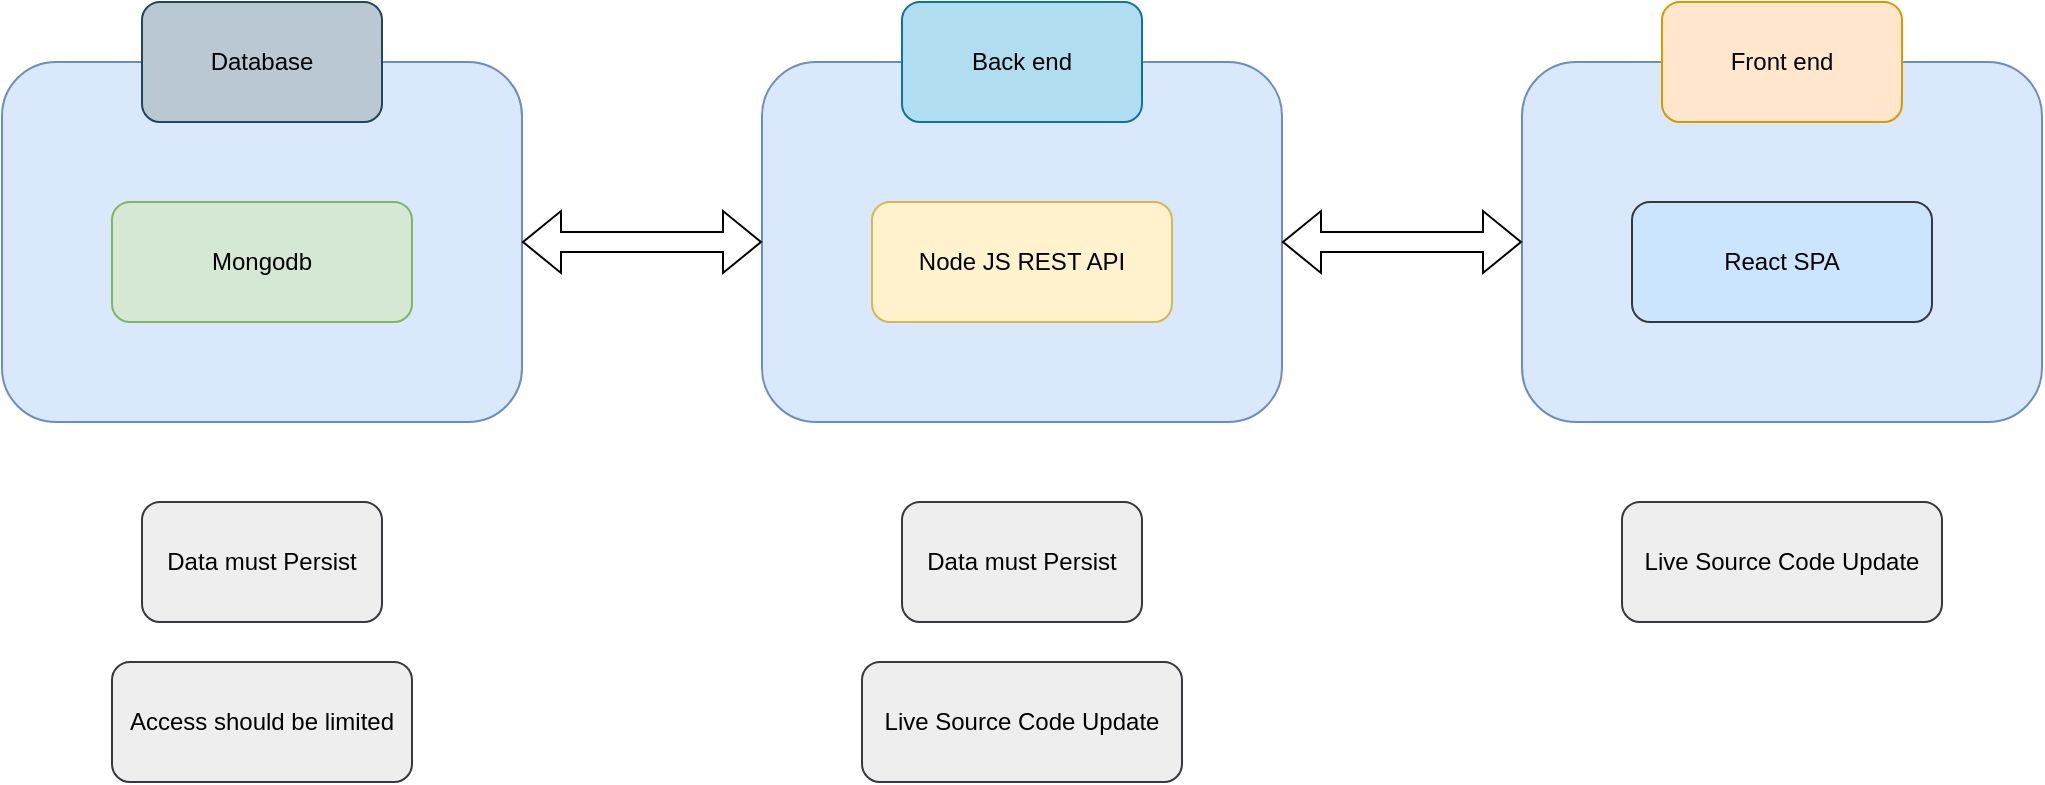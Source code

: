 <mxfile version="24.3.1" type="device">
  <diagram name="Page-1" id="gn39OuXXx6cu7Z06dPnJ">
    <mxGraphModel dx="1949" dy="1084" grid="1" gridSize="10" guides="1" tooltips="1" connect="1" arrows="1" fold="1" page="1" pageScale="1" pageWidth="850" pageHeight="1100" math="0" shadow="0">
      <root>
        <mxCell id="0" />
        <mxCell id="1" parent="0" />
        <mxCell id="gYYbZywzVuGiLrW_YjDn-6" value="" style="rounded=1;whiteSpace=wrap;html=1;fillColor=#dae8fc;strokeColor=#6c8ebf;" vertex="1" parent="1">
          <mxGeometry x="210" y="220" width="260" height="180" as="geometry" />
        </mxCell>
        <mxCell id="gYYbZywzVuGiLrW_YjDn-5" value="Mongodb" style="rounded=1;whiteSpace=wrap;html=1;fillColor=#d5e8d4;strokeColor=#82b366;" vertex="1" parent="1">
          <mxGeometry x="265" y="290" width="150" height="60" as="geometry" />
        </mxCell>
        <mxCell id="gYYbZywzVuGiLrW_YjDn-3" value="Database" style="rounded=1;whiteSpace=wrap;html=1;fillColor=#bac8d3;strokeColor=#23445d;" vertex="1" parent="1">
          <mxGeometry x="280" y="190" width="120" height="60" as="geometry" />
        </mxCell>
        <mxCell id="gYYbZywzVuGiLrW_YjDn-7" value="" style="rounded=1;whiteSpace=wrap;html=1;fillColor=#dae8fc;strokeColor=#6c8ebf;" vertex="1" parent="1">
          <mxGeometry x="590" y="220" width="260" height="180" as="geometry" />
        </mxCell>
        <mxCell id="gYYbZywzVuGiLrW_YjDn-8" value="Node JS REST API" style="rounded=1;whiteSpace=wrap;html=1;fillColor=#fff2cc;strokeColor=#d6b656;" vertex="1" parent="1">
          <mxGeometry x="645" y="290" width="150" height="60" as="geometry" />
        </mxCell>
        <mxCell id="gYYbZywzVuGiLrW_YjDn-9" value="Back end" style="rounded=1;whiteSpace=wrap;html=1;fillColor=#b1ddf0;strokeColor=#10739e;" vertex="1" parent="1">
          <mxGeometry x="660" y="190" width="120" height="60" as="geometry" />
        </mxCell>
        <mxCell id="gYYbZywzVuGiLrW_YjDn-10" value="" style="rounded=1;whiteSpace=wrap;html=1;fillColor=#dae8fc;strokeColor=#6c8ebf;" vertex="1" parent="1">
          <mxGeometry x="970" y="220" width="260" height="180" as="geometry" />
        </mxCell>
        <mxCell id="gYYbZywzVuGiLrW_YjDn-11" value="React SPA" style="rounded=1;whiteSpace=wrap;html=1;fillColor=#cce5ff;strokeColor=#36393d;" vertex="1" parent="1">
          <mxGeometry x="1025" y="290" width="150" height="60" as="geometry" />
        </mxCell>
        <mxCell id="gYYbZywzVuGiLrW_YjDn-12" value="Front end" style="rounded=1;whiteSpace=wrap;html=1;fillColor=#ffe6cc;strokeColor=#d79b00;" vertex="1" parent="1">
          <mxGeometry x="1040" y="190" width="120" height="60" as="geometry" />
        </mxCell>
        <mxCell id="gYYbZywzVuGiLrW_YjDn-16" value="" style="shape=flexArrow;endArrow=classic;startArrow=classic;html=1;rounded=0;exitX=1;exitY=0.5;exitDx=0;exitDy=0;" edge="1" parent="1" source="gYYbZywzVuGiLrW_YjDn-6" target="gYYbZywzVuGiLrW_YjDn-7">
          <mxGeometry width="100" height="100" relative="1" as="geometry">
            <mxPoint x="690" y="360" as="sourcePoint" />
            <mxPoint x="790" y="260" as="targetPoint" />
          </mxGeometry>
        </mxCell>
        <mxCell id="gYYbZywzVuGiLrW_YjDn-17" value="" style="shape=flexArrow;endArrow=classic;startArrow=classic;html=1;rounded=0;exitX=1;exitY=0.5;exitDx=0;exitDy=0;" edge="1" parent="1" source="gYYbZywzVuGiLrW_YjDn-7">
          <mxGeometry width="100" height="100" relative="1" as="geometry">
            <mxPoint x="900" y="310" as="sourcePoint" />
            <mxPoint x="970" y="310" as="targetPoint" />
          </mxGeometry>
        </mxCell>
        <mxCell id="gYYbZywzVuGiLrW_YjDn-18" value="Data must Persist" style="rounded=1;whiteSpace=wrap;html=1;fillColor=#eeeeee;strokeColor=#36393d;" vertex="1" parent="1">
          <mxGeometry x="280" y="440" width="120" height="60" as="geometry" />
        </mxCell>
        <mxCell id="gYYbZywzVuGiLrW_YjDn-19" value="Access should be limited" style="rounded=1;whiteSpace=wrap;html=1;fillColor=#eeeeee;strokeColor=#36393d;" vertex="1" parent="1">
          <mxGeometry x="265" y="520" width="150" height="60" as="geometry" />
        </mxCell>
        <mxCell id="gYYbZywzVuGiLrW_YjDn-20" value="Data must Persist" style="rounded=1;whiteSpace=wrap;html=1;fillColor=#eeeeee;strokeColor=#36393d;" vertex="1" parent="1">
          <mxGeometry x="660" y="440" width="120" height="60" as="geometry" />
        </mxCell>
        <mxCell id="gYYbZywzVuGiLrW_YjDn-21" value="Live Source Code Update" style="rounded=1;whiteSpace=wrap;html=1;fillColor=#eeeeee;strokeColor=#36393d;" vertex="1" parent="1">
          <mxGeometry x="640" y="520" width="160" height="60" as="geometry" />
        </mxCell>
        <mxCell id="gYYbZywzVuGiLrW_YjDn-22" value="Live Source Code Update" style="rounded=1;whiteSpace=wrap;html=1;fillColor=#eeeeee;strokeColor=#36393d;" vertex="1" parent="1">
          <mxGeometry x="1020" y="440" width="160" height="60" as="geometry" />
        </mxCell>
      </root>
    </mxGraphModel>
  </diagram>
</mxfile>
